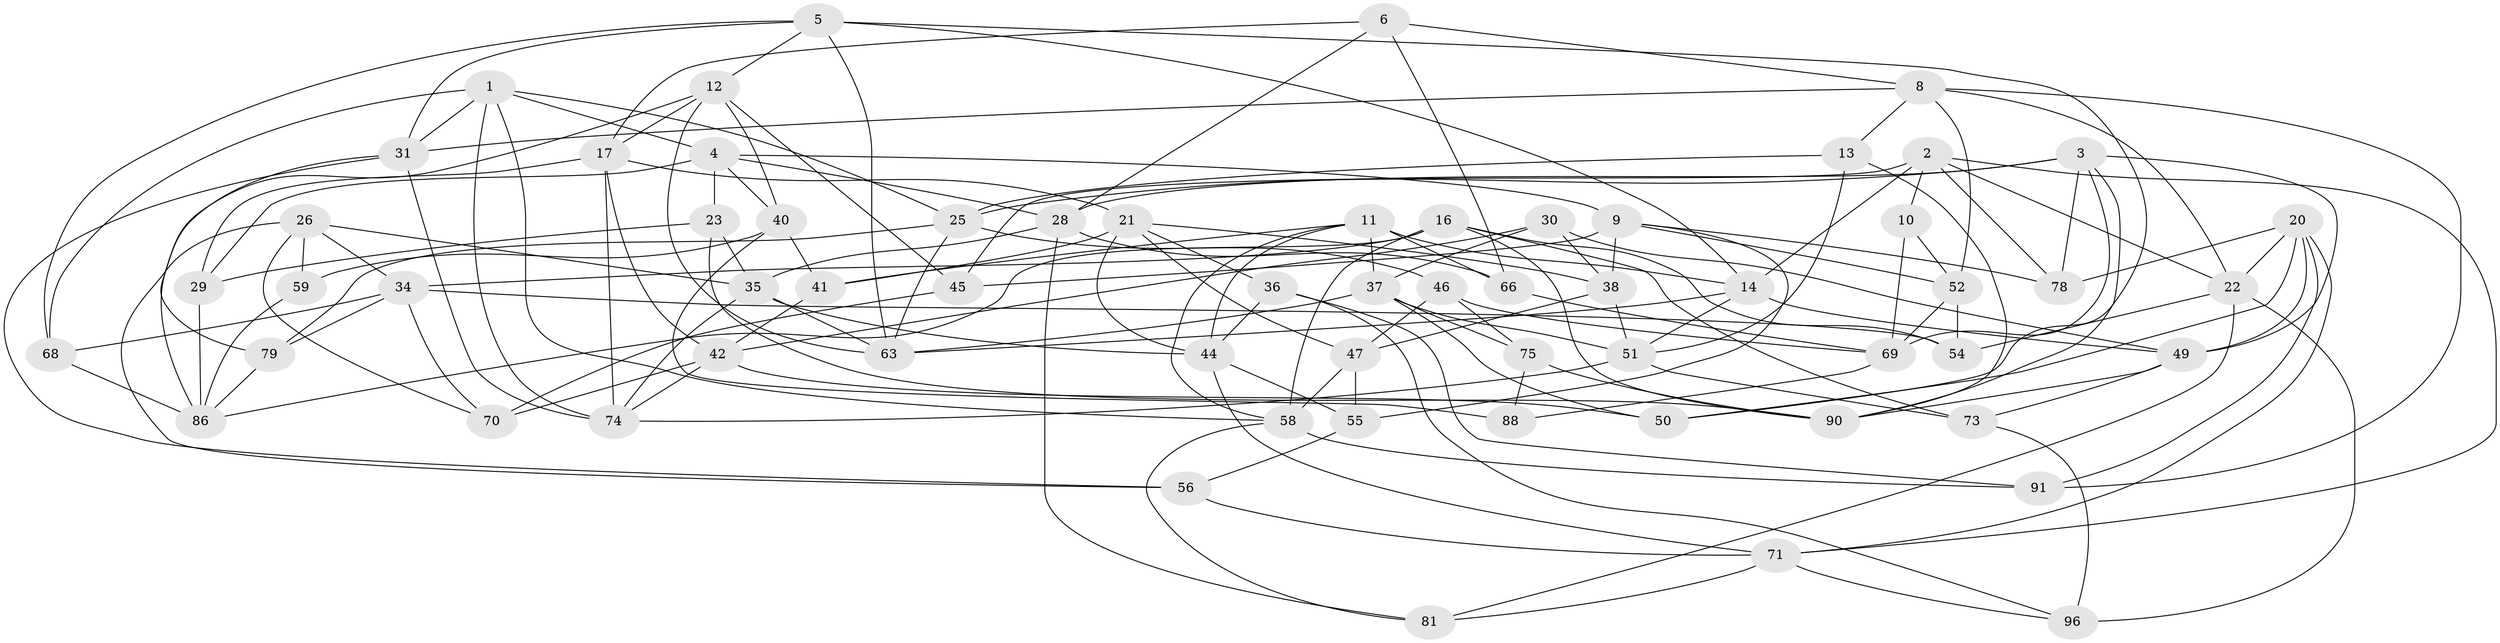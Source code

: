 // original degree distribution, {4: 1.0}
// Generated by graph-tools (version 1.1) at 2025/11/02/21/25 10:11:16]
// undirected, 63 vertices, 159 edges
graph export_dot {
graph [start="1"]
  node [color=gray90,style=filled];
  1 [super="+24"];
  2 [super="+18"];
  3 [super="+19"];
  4 [super="+7"];
  5 [super="+72"];
  6;
  8 [super="+32"];
  9 [super="+84"];
  10;
  11 [super="+48"];
  12 [super="+15"];
  13;
  14 [super="+77"];
  16 [super="+89"];
  17 [super="+99"];
  20 [super="+27"];
  21 [super="+43"];
  22 [super="+33"];
  23;
  25 [super="+87"];
  26 [super="+39"];
  28 [super="+64"];
  29;
  30;
  31 [super="+53"];
  34 [super="+85"];
  35 [super="+61"];
  36;
  37 [super="+60"];
  38 [super="+62"];
  40 [super="+82"];
  41;
  42 [super="+76"];
  44 [super="+100"];
  45;
  46;
  47 [super="+80"];
  49 [super="+57"];
  50;
  51 [super="+67"];
  52 [super="+92"];
  54;
  55;
  56;
  58 [super="+95"];
  59;
  63 [super="+65"];
  66;
  68;
  69 [super="+98"];
  70;
  71 [super="+94"];
  73;
  74 [super="+83"];
  75;
  78;
  79;
  81;
  86 [super="+97"];
  88;
  90 [super="+93"];
  91;
  96;
  1 -- 58;
  1 -- 4;
  1 -- 74;
  1 -- 68;
  1 -- 25;
  1 -- 31;
  2 -- 78;
  2 -- 71;
  2 -- 10;
  2 -- 45;
  2 -- 22;
  2 -- 14;
  3 -- 49;
  3 -- 25;
  3 -- 78;
  3 -- 90;
  3 -- 69;
  3 -- 28;
  4 -- 23;
  4 -- 40;
  4 -- 29;
  4 -- 28;
  4 -- 9;
  5 -- 68;
  5 -- 50;
  5 -- 12;
  5 -- 63;
  5 -- 31;
  5 -- 14;
  6 -- 17;
  6 -- 66;
  6 -- 8;
  6 -- 28;
  8 -- 91;
  8 -- 13;
  8 -- 22;
  8 -- 31;
  8 -- 52;
  9 -- 78;
  9 -- 52;
  9 -- 45;
  9 -- 55;
  9 -- 38;
  10 -- 52 [weight=2];
  10 -- 69;
  11 -- 14;
  11 -- 44;
  11 -- 41;
  11 -- 66;
  11 -- 58;
  11 -- 37;
  12 -- 17;
  12 -- 63;
  12 -- 45;
  12 -- 40;
  12 -- 86;
  13 -- 90;
  13 -- 51;
  13 -- 25;
  14 -- 63;
  14 -- 51;
  14 -- 49;
  16 -- 86;
  16 -- 90;
  16 -- 58;
  16 -- 73;
  16 -- 34;
  16 -- 54;
  17 -- 42;
  17 -- 74;
  17 -- 21;
  17 -- 29;
  20 -- 78;
  20 -- 50;
  20 -- 91;
  20 -- 71;
  20 -- 22;
  20 -- 49;
  21 -- 41;
  21 -- 47;
  21 -- 36;
  21 -- 44;
  21 -- 38;
  22 -- 54;
  22 -- 81;
  22 -- 96;
  23 -- 90;
  23 -- 29;
  23 -- 35;
  25 -- 79;
  25 -- 46;
  25 -- 63;
  26 -- 70;
  26 -- 35;
  26 -- 59 [weight=2];
  26 -- 56;
  26 -- 34;
  28 -- 81;
  28 -- 66;
  28 -- 35;
  29 -- 86;
  30 -- 37;
  30 -- 38;
  30 -- 42;
  30 -- 49;
  31 -- 79;
  31 -- 56;
  31 -- 74;
  34 -- 70;
  34 -- 54;
  34 -- 68;
  34 -- 79;
  35 -- 44;
  35 -- 74;
  35 -- 63;
  36 -- 91;
  36 -- 96;
  36 -- 44;
  37 -- 75;
  37 -- 50;
  37 -- 51;
  37 -- 63;
  38 -- 51;
  38 -- 47 [weight=2];
  40 -- 88 [weight=2];
  40 -- 41;
  40 -- 59;
  41 -- 42;
  42 -- 50;
  42 -- 70;
  42 -- 74;
  44 -- 55;
  44 -- 71;
  45 -- 70;
  46 -- 69;
  46 -- 75;
  46 -- 47;
  47 -- 55;
  47 -- 58;
  49 -- 90;
  49 -- 73;
  51 -- 73;
  51 -- 74;
  52 -- 69;
  52 -- 54;
  55 -- 56;
  56 -- 71;
  58 -- 91;
  58 -- 81;
  59 -- 86;
  66 -- 69;
  68 -- 86;
  69 -- 88;
  71 -- 96;
  71 -- 81;
  73 -- 96;
  75 -- 88;
  75 -- 90;
  79 -- 86;
}
